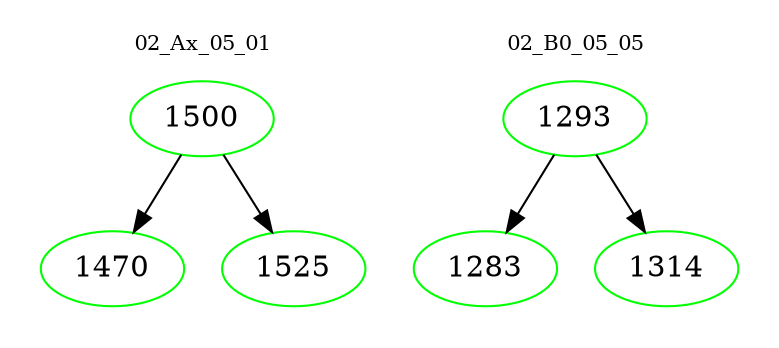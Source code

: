 digraph{
subgraph cluster_0 {
color = white
label = "02_Ax_05_01";
fontsize=10;
T0_1500 [label="1500", color="green"]
T0_1500 -> T0_1470 [color="black"]
T0_1470 [label="1470", color="green"]
T0_1500 -> T0_1525 [color="black"]
T0_1525 [label="1525", color="green"]
}
subgraph cluster_1 {
color = white
label = "02_B0_05_05";
fontsize=10;
T1_1293 [label="1293", color="green"]
T1_1293 -> T1_1283 [color="black"]
T1_1283 [label="1283", color="green"]
T1_1293 -> T1_1314 [color="black"]
T1_1314 [label="1314", color="green"]
}
}
